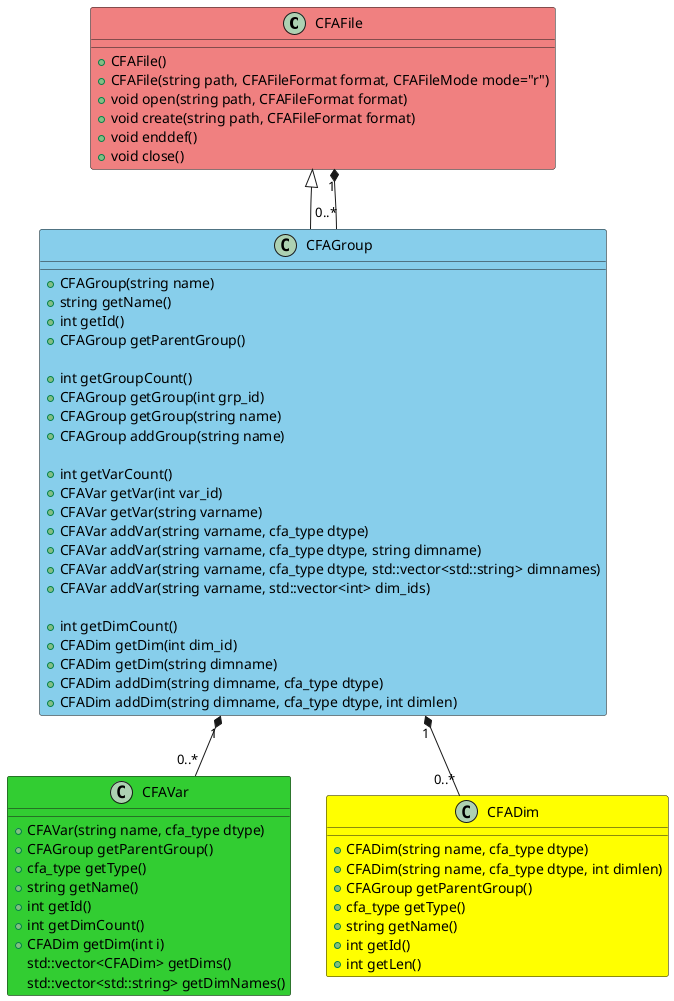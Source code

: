 @startuml CFA-classes
class CFAFile #LightCoral {
    +CFAFile()
    +CFAFile(string path, CFAFileFormat format, CFAFileMode mode="r")
    +void open(string path, CFAFileFormat format)
    +void create(string path, CFAFileFormat format)
    +void enddef()
    +void close()
}

class CFAGroup #SkyBlue {
    +CFAGroup(string name)
    +string getName()
    +int getId()
    +CFAGroup getParentGroup()
    
    +int getGroupCount()
    +CFAGroup getGroup(int grp_id)
    +CFAGroup getGroup(string name)
    +CFAGroup addGroup(string name)

    +int getVarCount()
    +CFAVar getVar(int var_id)
    +CFAVar getVar(string varname)
    +CFAVar addVar(string varname, cfa_type dtype)
    +CFAVar addVar(string varname, cfa_type dtype, string dimname)
    +CFAVar addVar(string varname, cfa_type dtype, std::vector<std::string> dimnames)
    +CFAVar addVar(string varname, std::vector<int> dim_ids)

    +int getDimCount()
    +CFADim getDim(int dim_id)
    +CFADim getDim(string dimname)
    +CFADim addDim(string dimname, cfa_type dtype)
    +CFADim addDim(string dimname, cfa_type dtype, int dimlen)
}

class CFAVar #LimeGreen {
    +CFAVar(string name, cfa_type dtype)
    +CFAGroup getParentGroup()
    +cfa_type getType()
    +string getName()
    +int getId()
    +int getDimCount()
    +CFADim getDim(int i)
    std::vector<CFADim> getDims()
    std::vector<std::string> getDimNames()
}

class CFADim #Yellow {
    +CFADim(string name, cfa_type dtype)
    +CFADim(string name, cfa_type dtype, int dimlen)
    +CFAGroup getParentGroup()
    +cfa_type getType()
    +string getName()
    +int getId()
    +int getLen()
        
}

CFAFile <|-- CFAGroup
CFAGroup "1" *-- "0..*" CFAVar
CFAGroup "1" *-- "0..*" CFADim
CFAFile "1" *-- "0..*" CFAGroup

@enduml